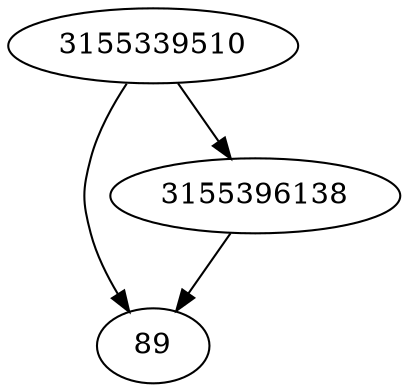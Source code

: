 strict digraph  {
89;
3155396138;
3155339510;
3155396138 -> 89;
3155339510 -> 89;
3155339510 -> 3155396138;
}
